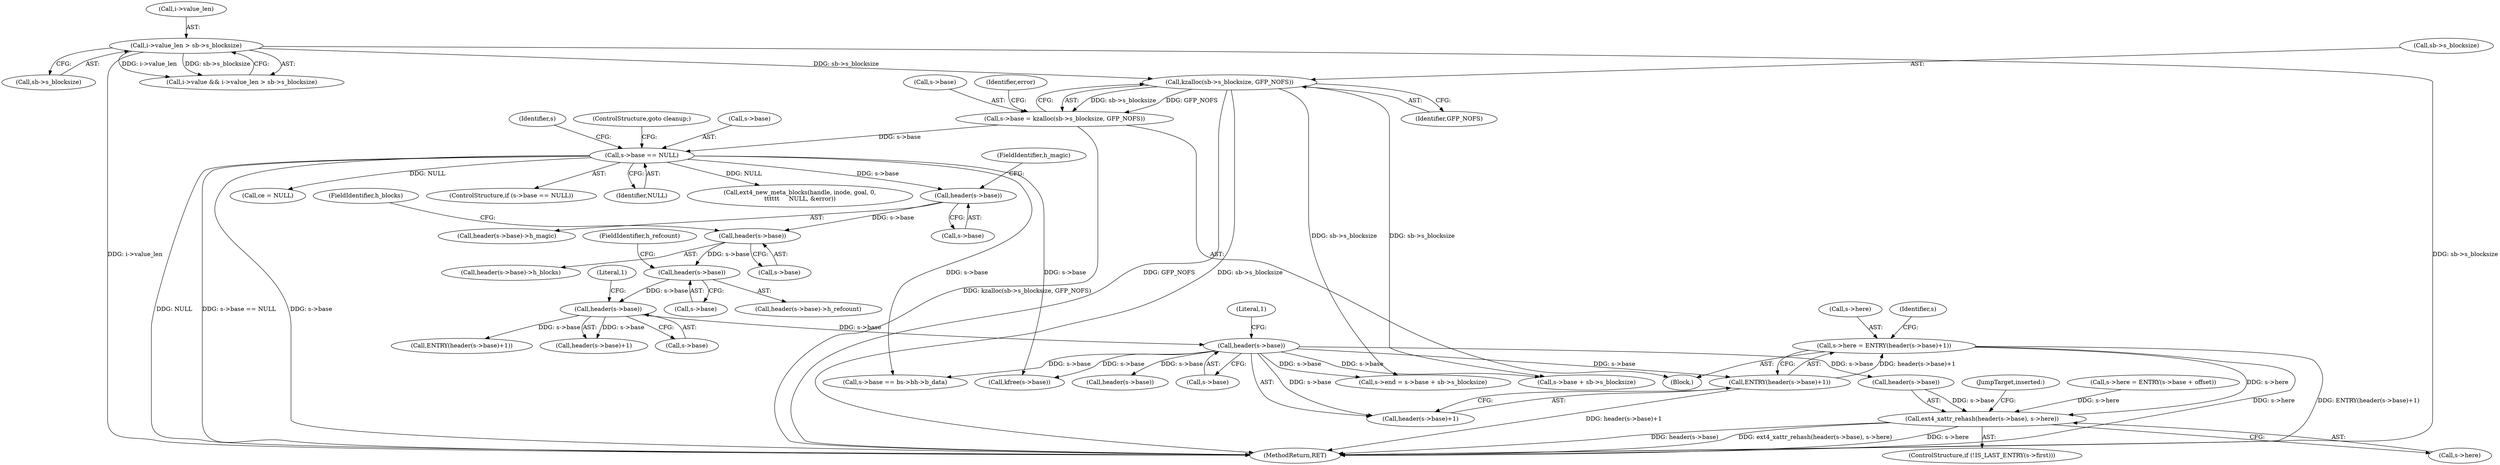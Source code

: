 digraph "0_linux_82939d7999dfc1f1998c4b1c12e2f19edbdff272_3@pointer" {
"1000446" [label="(Call,s->here = ENTRY(header(s->base)+1))"];
"1000450" [label="(Call,ENTRY(header(s->base)+1))"];
"1000452" [label="(Call,header(s->base))"];
"1000441" [label="(Call,header(s->base))"];
"1000428" [label="(Call,header(s->base))"];
"1000419" [label="(Call,header(s->base))"];
"1000410" [label="(Call,header(s->base))"];
"1000402" [label="(Call,s->base == NULL)"];
"1000388" [label="(Call,s->base = kzalloc(sb->s_blocksize, GFP_NOFS))"];
"1000392" [label="(Call,kzalloc(sb->s_blocksize, GFP_NOFS))"];
"1000150" [label="(Call,i->value_len > sb->s_blocksize)"];
"1000488" [label="(Call,ext4_xattr_rehash(header(s->base), s->here))"];
"1000457" [label="(Call,s->end = s->base + sb->s_blocksize)"];
"1000418" [label="(Call,header(s->base)->h_blocks)"];
"1000154" [label="(Call,sb->s_blocksize)"];
"1000459" [label="(Identifier,s)"];
"1000447" [label="(Call,s->here)"];
"1000414" [label="(FieldIdentifier,h_magic)"];
"1000440" [label="(Call,header(s->base)+1)"];
"1000403" [label="(Call,s->base)"];
"1000450" [label="(Call,ENTRY(header(s->base)+1))"];
"1000429" [label="(Call,s->base)"];
"1000451" [label="(Call,header(s->base)+1)"];
"1000401" [label="(ControlStructure,if (s->base == NULL))"];
"1000387" [label="(Block,)"];
"1000489" [label="(Call,header(s->base))"];
"1000441" [label="(Call,header(s->base))"];
"1000446" [label="(Call,s->here = ENTRY(header(s->base)+1))"];
"1000402" [label="(Call,s->base == NULL)"];
"1000496" [label="(JumpTarget,inserted:)"];
"1000508" [label="(Call,header(s->base))"];
"1000409" [label="(Call,header(s->base)->h_magic)"];
"1000461" [label="(Call,s->base + sb->s_blocksize)"];
"1000432" [label="(FieldIdentifier,h_refcount)"];
"1000398" [label="(Identifier,error)"];
"1000779" [label="(Call,kfree(s->base))"];
"1000453" [label="(Call,s->base)"];
"1000419" [label="(Call,header(s->base))"];
"1000389" [label="(Call,s->base)"];
"1000493" [label="(Call,s->here)"];
"1000427" [label="(Call,header(s->base)->h_refcount)"];
"1000411" [label="(Call,s->base)"];
"1000406" [label="(Identifier,NULL)"];
"1000770" [label="(Call,s->base == bs->bh->b_data)"];
"1000151" [label="(Call,i->value_len)"];
"1000410" [label="(Call,header(s->base))"];
"1000388" [label="(Call,s->base = kzalloc(sb->s_blocksize, GFP_NOFS))"];
"1000442" [label="(Call,s->base)"];
"1000635" [label="(Call,ext4_new_meta_blocks(handle, inode, goal, 0,\n\t\t\t\t\t\t     NULL, &error))"];
"1000439" [label="(Call,ENTRY(header(s->base)+1))"];
"1000150" [label="(Call,i->value_len > sb->s_blocksize)"];
"1000363" [label="(Call,s->here = ENTRY(s->base + offset))"];
"1000802" [label="(MethodReturn,RET)"];
"1000428" [label="(Call,header(s->base))"];
"1000396" [label="(Identifier,GFP_NOFS)"];
"1000412" [label="(Identifier,s)"];
"1000392" [label="(Call,kzalloc(sb->s_blocksize, GFP_NOFS))"];
"1000146" [label="(Call,i->value && i->value_len > sb->s_blocksize)"];
"1000456" [label="(Literal,1)"];
"1000445" [label="(Literal,1)"];
"1000420" [label="(Call,s->base)"];
"1000407" [label="(ControlStructure,goto cleanup;)"];
"1000393" [label="(Call,sb->s_blocksize)"];
"1000482" [label="(ControlStructure,if (!IS_LAST_ENTRY(s->first)))"];
"1000580" [label="(Call,ce = NULL)"];
"1000423" [label="(FieldIdentifier,h_blocks)"];
"1000452" [label="(Call,header(s->base))"];
"1000488" [label="(Call,ext4_xattr_rehash(header(s->base), s->here))"];
"1000446" -> "1000387"  [label="AST: "];
"1000446" -> "1000450"  [label="CFG: "];
"1000447" -> "1000446"  [label="AST: "];
"1000450" -> "1000446"  [label="AST: "];
"1000459" -> "1000446"  [label="CFG: "];
"1000446" -> "1000802"  [label="DDG: ENTRY(header(s->base)+1)"];
"1000446" -> "1000802"  [label="DDG: s->here"];
"1000450" -> "1000446"  [label="DDG: header(s->base)+1"];
"1000446" -> "1000488"  [label="DDG: s->here"];
"1000450" -> "1000451"  [label="CFG: "];
"1000451" -> "1000450"  [label="AST: "];
"1000450" -> "1000802"  [label="DDG: header(s->base)+1"];
"1000452" -> "1000450"  [label="DDG: s->base"];
"1000452" -> "1000451"  [label="AST: "];
"1000452" -> "1000453"  [label="CFG: "];
"1000453" -> "1000452"  [label="AST: "];
"1000456" -> "1000452"  [label="CFG: "];
"1000452" -> "1000451"  [label="DDG: s->base"];
"1000441" -> "1000452"  [label="DDG: s->base"];
"1000452" -> "1000457"  [label="DDG: s->base"];
"1000452" -> "1000461"  [label="DDG: s->base"];
"1000452" -> "1000489"  [label="DDG: s->base"];
"1000452" -> "1000508"  [label="DDG: s->base"];
"1000452" -> "1000770"  [label="DDG: s->base"];
"1000452" -> "1000779"  [label="DDG: s->base"];
"1000441" -> "1000440"  [label="AST: "];
"1000441" -> "1000442"  [label="CFG: "];
"1000442" -> "1000441"  [label="AST: "];
"1000445" -> "1000441"  [label="CFG: "];
"1000441" -> "1000439"  [label="DDG: s->base"];
"1000441" -> "1000440"  [label="DDG: s->base"];
"1000428" -> "1000441"  [label="DDG: s->base"];
"1000428" -> "1000427"  [label="AST: "];
"1000428" -> "1000429"  [label="CFG: "];
"1000429" -> "1000428"  [label="AST: "];
"1000432" -> "1000428"  [label="CFG: "];
"1000419" -> "1000428"  [label="DDG: s->base"];
"1000419" -> "1000418"  [label="AST: "];
"1000419" -> "1000420"  [label="CFG: "];
"1000420" -> "1000419"  [label="AST: "];
"1000423" -> "1000419"  [label="CFG: "];
"1000410" -> "1000419"  [label="DDG: s->base"];
"1000410" -> "1000409"  [label="AST: "];
"1000410" -> "1000411"  [label="CFG: "];
"1000411" -> "1000410"  [label="AST: "];
"1000414" -> "1000410"  [label="CFG: "];
"1000402" -> "1000410"  [label="DDG: s->base"];
"1000402" -> "1000401"  [label="AST: "];
"1000402" -> "1000406"  [label="CFG: "];
"1000403" -> "1000402"  [label="AST: "];
"1000406" -> "1000402"  [label="AST: "];
"1000407" -> "1000402"  [label="CFG: "];
"1000412" -> "1000402"  [label="CFG: "];
"1000402" -> "1000802"  [label="DDG: s->base == NULL"];
"1000402" -> "1000802"  [label="DDG: s->base"];
"1000402" -> "1000802"  [label="DDG: NULL"];
"1000388" -> "1000402"  [label="DDG: s->base"];
"1000402" -> "1000580"  [label="DDG: NULL"];
"1000402" -> "1000635"  [label="DDG: NULL"];
"1000402" -> "1000770"  [label="DDG: s->base"];
"1000402" -> "1000779"  [label="DDG: s->base"];
"1000388" -> "1000387"  [label="AST: "];
"1000388" -> "1000392"  [label="CFG: "];
"1000389" -> "1000388"  [label="AST: "];
"1000392" -> "1000388"  [label="AST: "];
"1000398" -> "1000388"  [label="CFG: "];
"1000388" -> "1000802"  [label="DDG: kzalloc(sb->s_blocksize, GFP_NOFS)"];
"1000392" -> "1000388"  [label="DDG: sb->s_blocksize"];
"1000392" -> "1000388"  [label="DDG: GFP_NOFS"];
"1000392" -> "1000396"  [label="CFG: "];
"1000393" -> "1000392"  [label="AST: "];
"1000396" -> "1000392"  [label="AST: "];
"1000392" -> "1000802"  [label="DDG: GFP_NOFS"];
"1000392" -> "1000802"  [label="DDG: sb->s_blocksize"];
"1000150" -> "1000392"  [label="DDG: sb->s_blocksize"];
"1000392" -> "1000457"  [label="DDG: sb->s_blocksize"];
"1000392" -> "1000461"  [label="DDG: sb->s_blocksize"];
"1000150" -> "1000146"  [label="AST: "];
"1000150" -> "1000154"  [label="CFG: "];
"1000151" -> "1000150"  [label="AST: "];
"1000154" -> "1000150"  [label="AST: "];
"1000146" -> "1000150"  [label="CFG: "];
"1000150" -> "1000802"  [label="DDG: i->value_len"];
"1000150" -> "1000802"  [label="DDG: sb->s_blocksize"];
"1000150" -> "1000146"  [label="DDG: i->value_len"];
"1000150" -> "1000146"  [label="DDG: sb->s_blocksize"];
"1000488" -> "1000482"  [label="AST: "];
"1000488" -> "1000493"  [label="CFG: "];
"1000489" -> "1000488"  [label="AST: "];
"1000493" -> "1000488"  [label="AST: "];
"1000496" -> "1000488"  [label="CFG: "];
"1000488" -> "1000802"  [label="DDG: header(s->base)"];
"1000488" -> "1000802"  [label="DDG: ext4_xattr_rehash(header(s->base), s->here)"];
"1000488" -> "1000802"  [label="DDG: s->here"];
"1000489" -> "1000488"  [label="DDG: s->base"];
"1000363" -> "1000488"  [label="DDG: s->here"];
}
